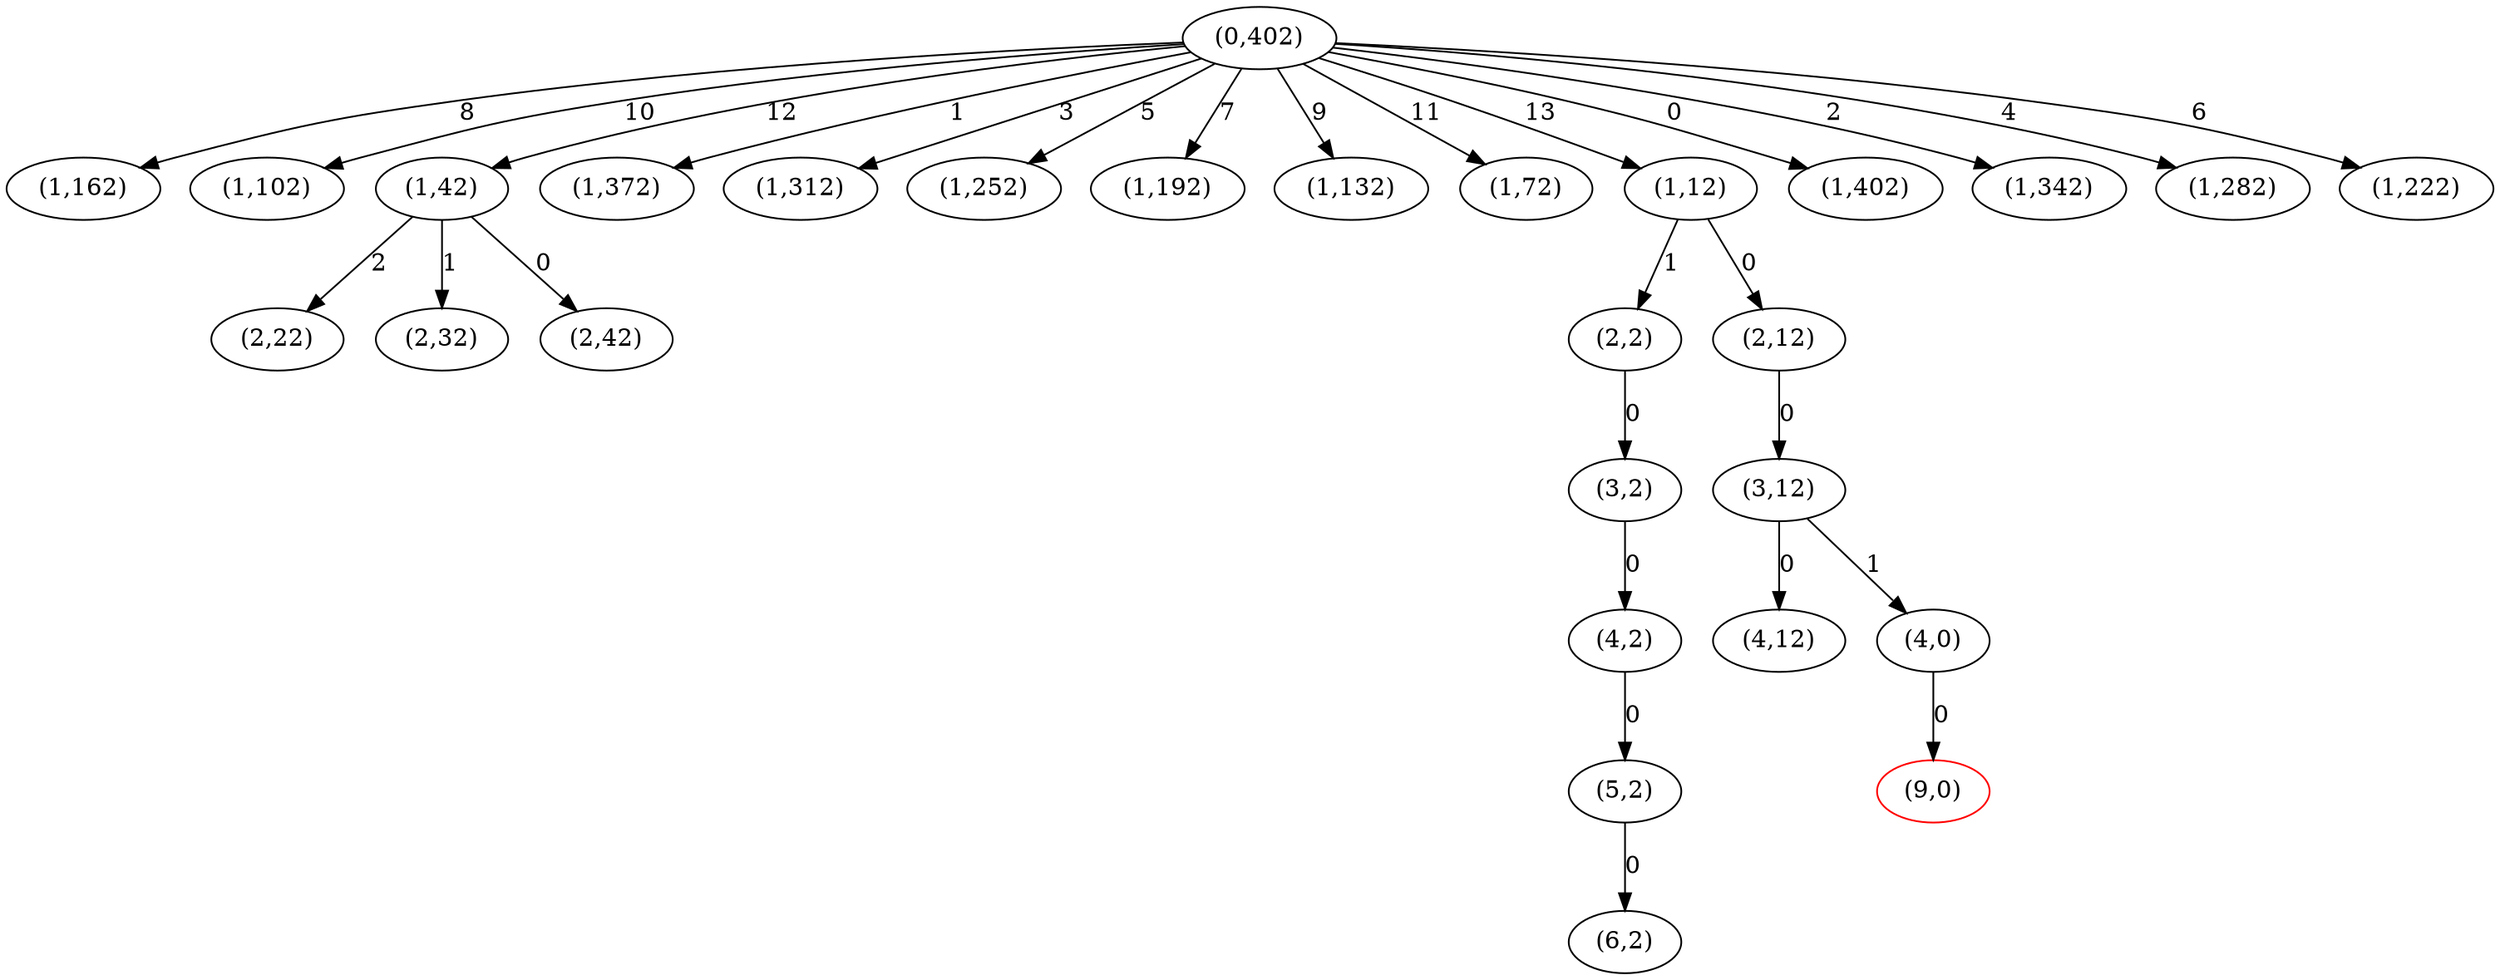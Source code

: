 strict digraph G {
  1 [ label="(2,2)" ];
  2 [ label="(1,162)" ];
  3 [ label="(1,102)" ];
  4 [ label="(4,12)" ];
  5 [ label="(1,42)" ];
  6 [ label="(2,12)" ];
  7 [ label="(0,402)" ];
  8 [ label="(1,372)" ];
  9 [ label="(2,22)" ];
  10 [ label="(1,312)" ];
  11 [ color="red" label="(9,0)" ];
  12 [ label="(1,252)" ];
  13 [ label="(5,2)" ];
  14 [ label="(2,32)" ];
  15 [ label="(1,192)" ];
  16 [ label="(3,2)" ];
  17 [ label="(1,132)" ];
  18 [ label="(1,72)" ];
  19 [ label="(2,42)" ];
  20 [ label="(3,12)" ];
  21 [ label="(1,12)" ];
  22 [ label="(1,402)" ];
  23 [ label="(1,342)" ];
  24 [ label="(1,282)" ];
  25 [ label="(6,2)" ];
  26 [ label="(4,0)" ];
  27 [ label="(1,222)" ];
  28 [ label="(4,2)" ];
  21 -> 1 [ color="black" label="1" ];
  7 -> 2 [ color="black" label="8" ];
  7 -> 3 [ color="black" label="10" ];
  20 -> 4 [ color="black" label="0" ];
  7 -> 5 [ color="black" label="12" ];
  21 -> 6 [ color="black" label="0" ];
  7 -> 8 [ color="black" label="1" ];
  5 -> 9 [ color="black" label="2" ];
  7 -> 10 [ color="black" label="3" ];
  26 -> 11 [ color="black" label="0" ];
  7 -> 12 [ color="black" label="5" ];
  28 -> 13 [ color="black" label="0" ];
  5 -> 14 [ color="black" label="1" ];
  7 -> 15 [ color="black" label="7" ];
  1 -> 16 [ color="black" label="0" ];
  7 -> 17 [ color="black" label="9" ];
  7 -> 18 [ color="black" label="11" ];
  5 -> 19 [ color="black" label="0" ];
  6 -> 20 [ color="black" label="0" ];
  7 -> 21 [ color="black" label="13" ];
  7 -> 22 [ color="black" label="0" ];
  7 -> 23 [ color="black" label="2" ];
  7 -> 24 [ color="black" label="4" ];
  13 -> 25 [ color="black" label="0" ];
  20 -> 26 [ color="black" label="1" ];
  7 -> 27 [ color="black" label="6" ];
  16 -> 28 [ color="black" label="0" ];
}
